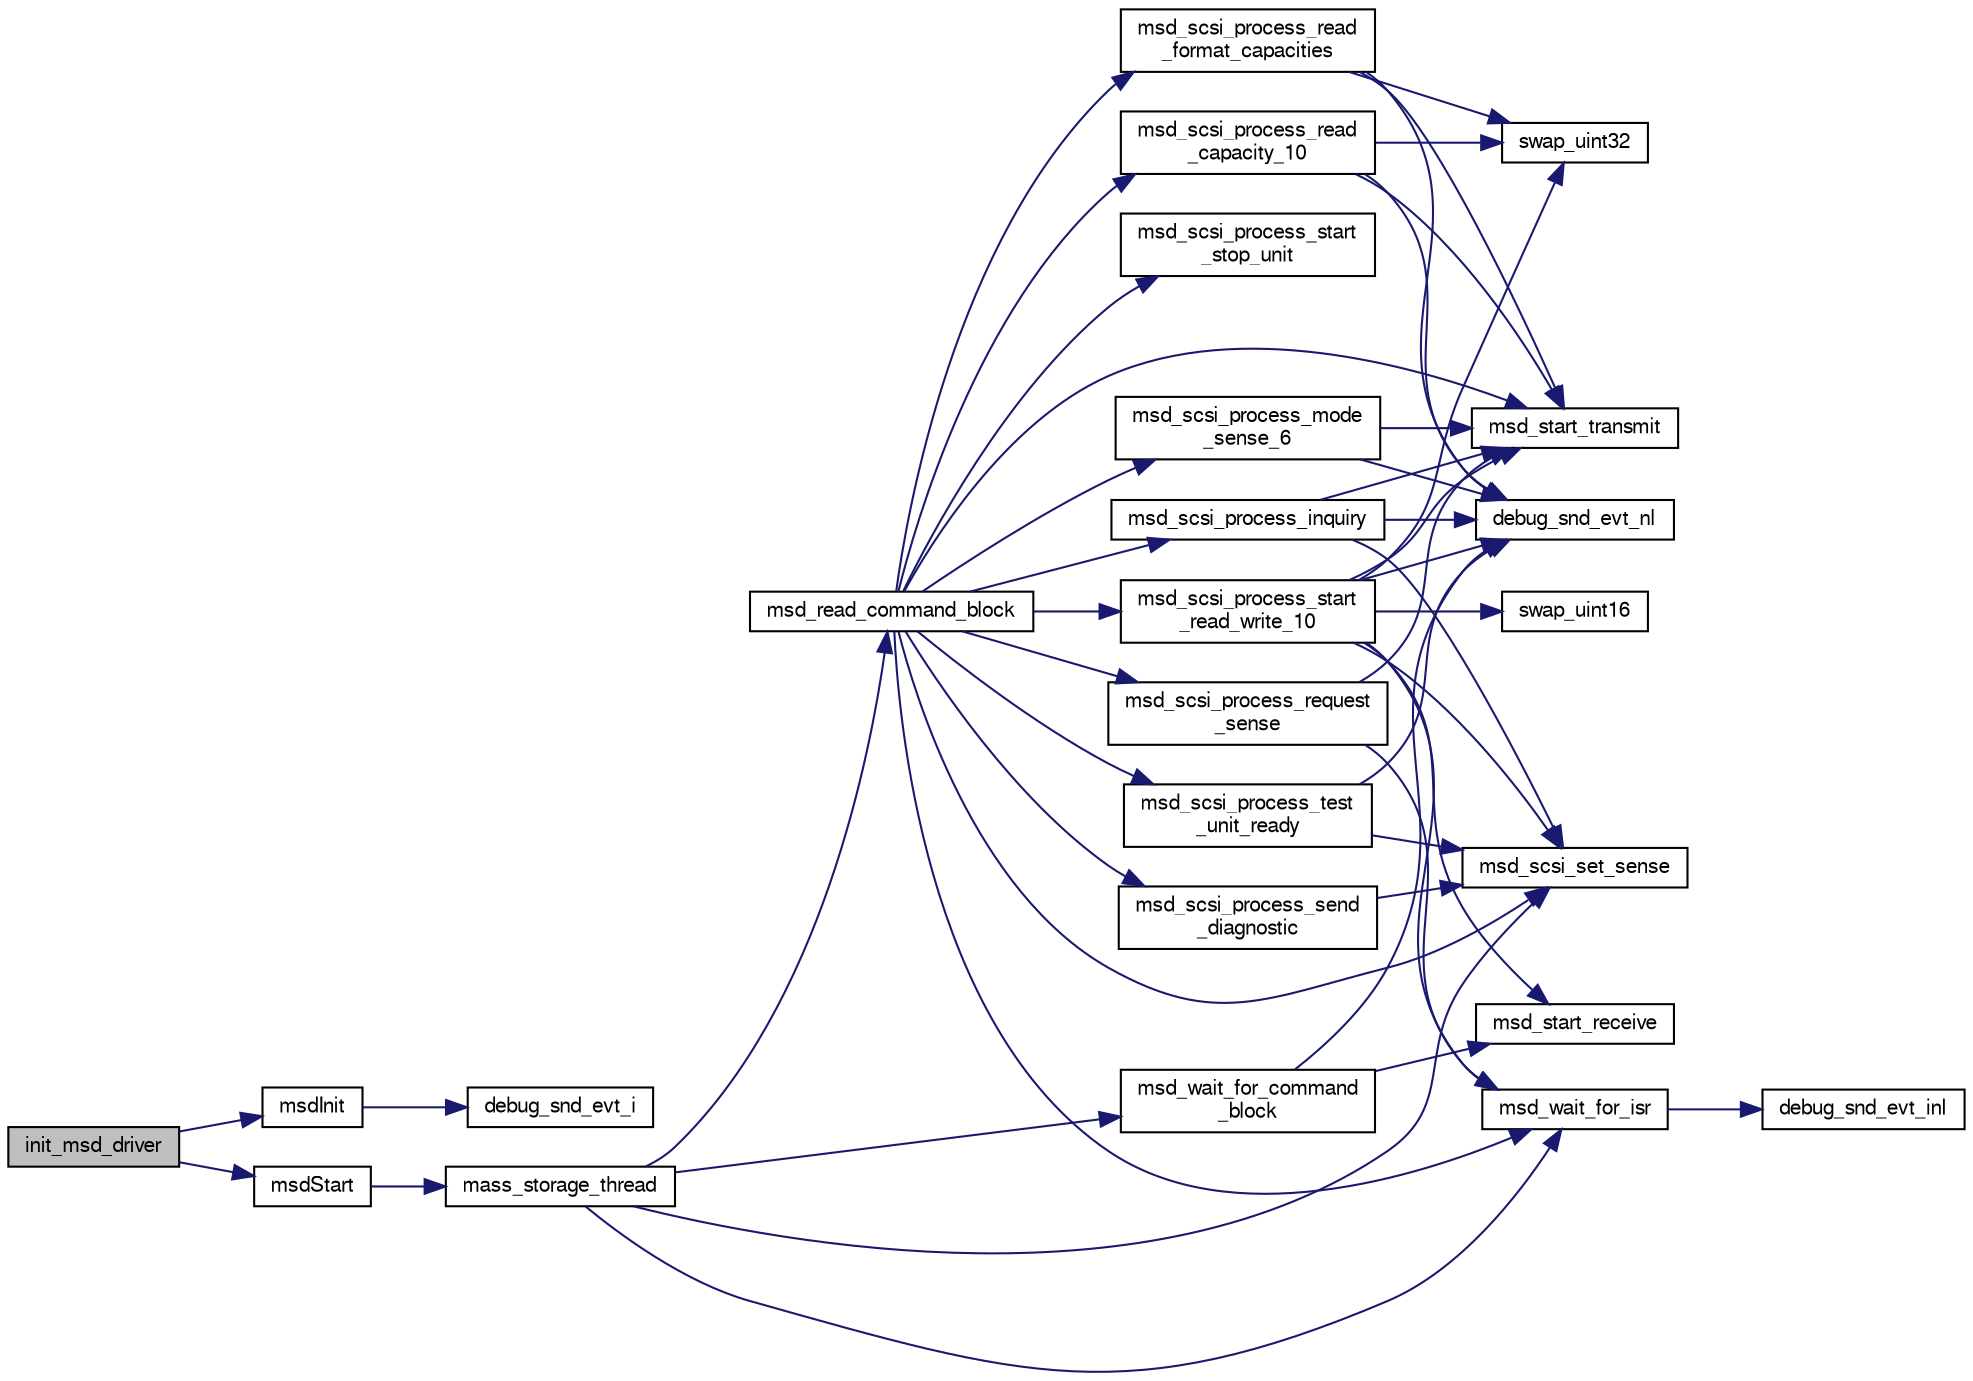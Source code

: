 digraph "init_msd_driver"
{
  edge [fontname="FreeSans",fontsize="10",labelfontname="FreeSans",labelfontsize="10"];
  node [fontname="FreeSans",fontsize="10",shape=record];
  rankdir="LR";
  Node1 [label="init_msd_driver",height=0.2,width=0.4,color="black", fillcolor="grey75", style="filled", fontcolor="black"];
  Node1 -> Node2 [color="midnightblue",fontsize="10",style="solid",fontname="FreeSans"];
  Node2 [label="msdInit",height=0.2,width=0.4,color="black", fillcolor="white", style="filled",URL="$usb__msd_8c.html#a9030d48fbe74f8689d41984bd08edf51",tooltip="Initializse a USB mass storage driver. "];
  Node2 -> Node3 [color="midnightblue",fontsize="10",style="solid",fontname="FreeSans"];
  Node3 [label="debug_snd_evt_i",height=0.2,width=0.4,color="black", fillcolor="white", style="filled",URL="$usb__msd_8c.html#a218498e8fe29b8470ad71b25f61ca783"];
  Node1 -> Node4 [color="midnightblue",fontsize="10",style="solid",fontname="FreeSans"];
  Node4 [label="msdStart",height=0.2,width=0.4,color="black", fillcolor="white", style="filled",URL="$usb__msd_8c.html#a7889b266f8bf0e0063afd3546cd02439",tooltip="Starts a USB mass storage driver. "];
  Node4 -> Node5 [color="midnightblue",fontsize="10",style="solid",fontname="FreeSans"];
  Node5 [label="mass_storage_thread",height=0.2,width=0.4,color="black", fillcolor="white", style="filled",URL="$usb__msd_8c.html#afae8af1112e8706a2abac1033b431d1a",tooltip="Mass storage thread that processes commands. "];
  Node5 -> Node6 [color="midnightblue",fontsize="10",style="solid",fontname="FreeSans"];
  Node6 [label="msd_read_command_block",height=0.2,width=0.4,color="black", fillcolor="white", style="filled",URL="$usb__msd_8c.html#aae86072280e1c9c74809a1657712bc8b",tooltip="Reads a newly received command block. "];
  Node6 -> Node7 [color="midnightblue",fontsize="10",style="solid",fontname="FreeSans"];
  Node7 [label="msd_scsi_process_inquiry",height=0.2,width=0.4,color="black", fillcolor="white", style="filled",URL="$usb__msd_8c.html#a48c18c077f1b99cd4f0530f8b02007fc",tooltip="Processes an INQUIRY SCSI command. "];
  Node7 -> Node8 [color="midnightblue",fontsize="10",style="solid",fontname="FreeSans"];
  Node8 [label="debug_snd_evt_nl",height=0.2,width=0.4,color="black", fillcolor="white", style="filled",URL="$usb__msd_8c.html#ad07c9360f29e619d5e4d4e9e4b28cb3d"];
  Node7 -> Node9 [color="midnightblue",fontsize="10",style="solid",fontname="FreeSans"];
  Node9 [label="msd_scsi_set_sense",height=0.2,width=0.4,color="black", fillcolor="white", style="filled",URL="$usb__msd_8c.html#a9eccc1c15eed8fd3b53c7692c2b359b1",tooltip="Changes the SCSI sense information. "];
  Node7 -> Node10 [color="midnightblue",fontsize="10",style="solid",fontname="FreeSans"];
  Node10 [label="msd_start_transmit",height=0.2,width=0.4,color="black", fillcolor="white", style="filled",URL="$usb__msd_8c.html#a0074e59868c631d2f665ee9d32e316cd",tooltip="Starts sending data. "];
  Node6 -> Node11 [color="midnightblue",fontsize="10",style="solid",fontname="FreeSans"];
  Node11 [label="msd_scsi_process_mode\l_sense_6",height=0.2,width=0.4,color="black", fillcolor="white", style="filled",URL="$usb__msd_8c.html#a751915d3ec433652970157ec1602eab4",tooltip="Processes a MODE_SENSE_6 SCSI command. "];
  Node11 -> Node8 [color="midnightblue",fontsize="10",style="solid",fontname="FreeSans"];
  Node11 -> Node10 [color="midnightblue",fontsize="10",style="solid",fontname="FreeSans"];
  Node6 -> Node12 [color="midnightblue",fontsize="10",style="solid",fontname="FreeSans"];
  Node12 [label="msd_scsi_process_read\l_capacity_10",height=0.2,width=0.4,color="black", fillcolor="white", style="filled",URL="$usb__msd_8c.html#a8ebbd37f54610b397906cd1166e978b3",tooltip="Processes a READ_CAPACITY_10 SCSI command. "];
  Node12 -> Node8 [color="midnightblue",fontsize="10",style="solid",fontname="FreeSans"];
  Node12 -> Node10 [color="midnightblue",fontsize="10",style="solid",fontname="FreeSans"];
  Node12 -> Node13 [color="midnightblue",fontsize="10",style="solid",fontname="FreeSans"];
  Node13 [label="swap_uint32",height=0.2,width=0.4,color="black", fillcolor="white", style="filled",URL="$usb__msd_8c.html#a2c58af6d9b07129480e5c5c8f47a588a",tooltip="Byte-swap a 32 bits unsigned integer. "];
  Node6 -> Node14 [color="midnightblue",fontsize="10",style="solid",fontname="FreeSans"];
  Node14 [label="msd_scsi_process_read\l_format_capacities",height=0.2,width=0.4,color="black", fillcolor="white", style="filled",URL="$usb__msd_8c.html#accb6f6c3de04140ad134fa859874f48e",tooltip="Processes a READ_FORMAT_CAPACITIES SCSI command. "];
  Node14 -> Node8 [color="midnightblue",fontsize="10",style="solid",fontname="FreeSans"];
  Node14 -> Node10 [color="midnightblue",fontsize="10",style="solid",fontname="FreeSans"];
  Node14 -> Node13 [color="midnightblue",fontsize="10",style="solid",fontname="FreeSans"];
  Node6 -> Node15 [color="midnightblue",fontsize="10",style="solid",fontname="FreeSans"];
  Node15 [label="msd_scsi_process_request\l_sense",height=0.2,width=0.4,color="black", fillcolor="white", style="filled",URL="$usb__msd_8c.html#adcf34e8664fce2f0676aa631a73e53f3",tooltip="Processes a REQUEST_SENSE SCSI command. "];
  Node15 -> Node10 [color="midnightblue",fontsize="10",style="solid",fontname="FreeSans"];
  Node15 -> Node16 [color="midnightblue",fontsize="10",style="solid",fontname="FreeSans"];
  Node16 [label="msd_wait_for_isr",height=0.2,width=0.4,color="black", fillcolor="white", style="filled",URL="$usb__msd_8c.html#a3b8762ec274b71960bc00505e3668ed5",tooltip="Wait until the end-point interrupt handler has been called. "];
  Node16 -> Node17 [color="midnightblue",fontsize="10",style="solid",fontname="FreeSans"];
  Node17 [label="debug_snd_evt_inl",height=0.2,width=0.4,color="black", fillcolor="white", style="filled",URL="$usb__msd_8c.html#a24a678ea6bcd105c46f97ccc813d146b"];
  Node6 -> Node18 [color="midnightblue",fontsize="10",style="solid",fontname="FreeSans"];
  Node18 [label="msd_scsi_process_send\l_diagnostic",height=0.2,width=0.4,color="black", fillcolor="white", style="filled",URL="$usb__msd_8c.html#adde97b16d8281aeca3a016ce27fd4c24",tooltip="Processes a SEND_DIAGNOSTIC SCSI command. "];
  Node18 -> Node9 [color="midnightblue",fontsize="10",style="solid",fontname="FreeSans"];
  Node6 -> Node19 [color="midnightblue",fontsize="10",style="solid",fontname="FreeSans"];
  Node19 [label="msd_scsi_process_start\l_read_write_10",height=0.2,width=0.4,color="black", fillcolor="white", style="filled",URL="$usb__msd_8c.html#a7da9e934287148f0383b353ea8418318",tooltip="Processes a READ_WRITE_10 SCSI command. "];
  Node19 -> Node8 [color="midnightblue",fontsize="10",style="solid",fontname="FreeSans"];
  Node19 -> Node9 [color="midnightblue",fontsize="10",style="solid",fontname="FreeSans"];
  Node19 -> Node20 [color="midnightblue",fontsize="10",style="solid",fontname="FreeSans"];
  Node20 [label="msd_start_receive",height=0.2,width=0.4,color="black", fillcolor="white", style="filled",URL="$usb__msd_8c.html#a9f5b2ca0047c96b2b13cb1d89ba3fc73",tooltip="Starts receiving data. "];
  Node19 -> Node10 [color="midnightblue",fontsize="10",style="solid",fontname="FreeSans"];
  Node19 -> Node16 [color="midnightblue",fontsize="10",style="solid",fontname="FreeSans"];
  Node19 -> Node21 [color="midnightblue",fontsize="10",style="solid",fontname="FreeSans"];
  Node21 [label="swap_uint16",height=0.2,width=0.4,color="black", fillcolor="white", style="filled",URL="$usb__msd_8c.html#a4676adea8c569b096bc971c208256e61",tooltip="Byte-swap a 16 bits unsigned integer. "];
  Node19 -> Node13 [color="midnightblue",fontsize="10",style="solid",fontname="FreeSans"];
  Node6 -> Node22 [color="midnightblue",fontsize="10",style="solid",fontname="FreeSans"];
  Node22 [label="msd_scsi_process_start\l_stop_unit",height=0.2,width=0.4,color="black", fillcolor="white", style="filled",URL="$usb__msd_8c.html#a9af0f1fa6a97cdd8d2c117fc7671aea0",tooltip="Processes a START_STOP_UNIT SCSI command. "];
  Node6 -> Node23 [color="midnightblue",fontsize="10",style="solid",fontname="FreeSans"];
  Node23 [label="msd_scsi_process_test\l_unit_ready",height=0.2,width=0.4,color="black", fillcolor="white", style="filled",URL="$usb__msd_8c.html#ad782b2c1e3b1a66863b39eab0a301b2d",tooltip="Processes a TEST_UNIT_READY SCSI command. "];
  Node23 -> Node8 [color="midnightblue",fontsize="10",style="solid",fontname="FreeSans"];
  Node23 -> Node9 [color="midnightblue",fontsize="10",style="solid",fontname="FreeSans"];
  Node6 -> Node9 [color="midnightblue",fontsize="10",style="solid",fontname="FreeSans"];
  Node6 -> Node10 [color="midnightblue",fontsize="10",style="solid",fontname="FreeSans"];
  Node6 -> Node16 [color="midnightblue",fontsize="10",style="solid",fontname="FreeSans"];
  Node5 -> Node9 [color="midnightblue",fontsize="10",style="solid",fontname="FreeSans"];
  Node5 -> Node24 [color="midnightblue",fontsize="10",style="solid",fontname="FreeSans"];
  Node24 [label="msd_wait_for_command\l_block",height=0.2,width=0.4,color="black", fillcolor="white", style="filled",URL="$usb__msd_8c.html#aa1850fad33df3daf4aee4757e87be5b3",tooltip="Waits for a new command block. "];
  Node24 -> Node8 [color="midnightblue",fontsize="10",style="solid",fontname="FreeSans"];
  Node24 -> Node20 [color="midnightblue",fontsize="10",style="solid",fontname="FreeSans"];
  Node5 -> Node16 [color="midnightblue",fontsize="10",style="solid",fontname="FreeSans"];
}
